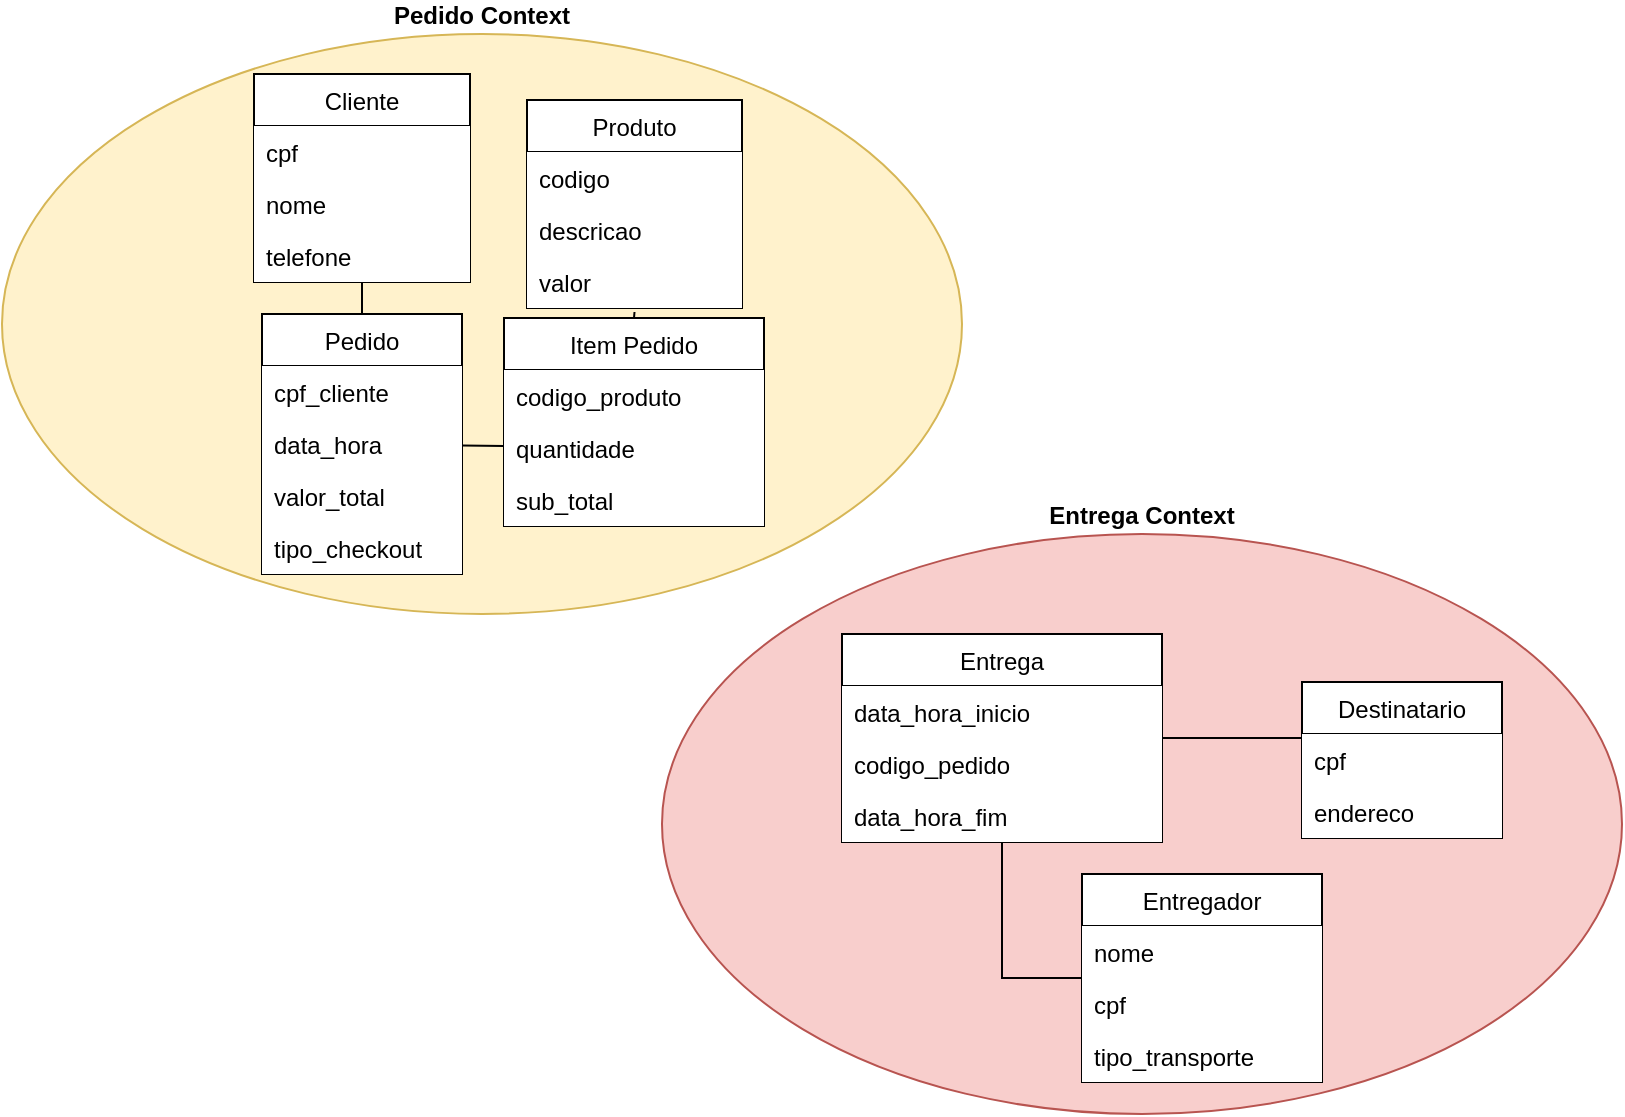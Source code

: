 <mxfile version="14.9.3" type="github">
  <diagram id="qcqPcz8LdrNDXaNSJcfC" name="Page-1">
    <mxGraphModel dx="1422" dy="774" grid="1" gridSize="10" guides="1" tooltips="1" connect="1" arrows="1" fold="1" page="1" pageScale="1" pageWidth="850" pageHeight="1100" math="0" shadow="0">
      <root>
        <mxCell id="0" />
        <mxCell id="1" parent="0" />
        <mxCell id="J9RusMExjl6bTPECqHxw-5" value="&lt;b&gt;Pedido Context&lt;/b&gt;" style="ellipse;whiteSpace=wrap;html=1;labelPosition=center;verticalLabelPosition=top;align=center;verticalAlign=bottom;fillColor=#fff2cc;strokeColor=#d6b656;" parent="1" vertex="1">
          <mxGeometry x="40" y="210" width="480" height="290" as="geometry" />
        </mxCell>
        <mxCell id="J9RusMExjl6bTPECqHxw-8" value="&lt;b&gt;Entrega Context&lt;/b&gt;" style="ellipse;whiteSpace=wrap;html=1;labelPosition=center;verticalLabelPosition=top;align=center;verticalAlign=bottom;fillColor=#f8cecc;strokeColor=#b85450;" parent="1" vertex="1">
          <mxGeometry x="370" y="460" width="480" height="290" as="geometry" />
        </mxCell>
        <mxCell id="J9RusMExjl6bTPECqHxw-12" value="Cliente" style="swimlane;fontStyle=0;childLayout=stackLayout;horizontal=1;startSize=26;horizontalStack=0;resizeParent=1;resizeParentMax=0;resizeLast=0;collapsible=1;marginBottom=0;" parent="1" vertex="1">
          <mxGeometry x="166" y="230" width="108" height="104" as="geometry" />
        </mxCell>
        <mxCell id="J9RusMExjl6bTPECqHxw-14" value="cpf" style="text;strokeColor=none;align=left;verticalAlign=top;spacingLeft=4;spacingRight=4;overflow=hidden;rotatable=0;points=[[0,0.5],[1,0.5]];portConstraint=eastwest;fillColor=#ffffff;" parent="J9RusMExjl6bTPECqHxw-12" vertex="1">
          <mxGeometry y="26" width="108" height="26" as="geometry" />
        </mxCell>
        <mxCell id="J9RusMExjl6bTPECqHxw-13" value="nome" style="text;strokeColor=none;align=left;verticalAlign=top;spacingLeft=4;spacingRight=4;overflow=hidden;rotatable=0;points=[[0,0.5],[1,0.5]];portConstraint=eastwest;fillColor=#ffffff;" parent="J9RusMExjl6bTPECqHxw-12" vertex="1">
          <mxGeometry y="52" width="108" height="26" as="geometry" />
        </mxCell>
        <mxCell id="J9RusMExjl6bTPECqHxw-15" value="telefone" style="text;strokeColor=none;align=left;verticalAlign=top;spacingLeft=4;spacingRight=4;overflow=hidden;rotatable=0;points=[[0,0.5],[1,0.5]];portConstraint=eastwest;fillColor=#ffffff;" parent="J9RusMExjl6bTPECqHxw-12" vertex="1">
          <mxGeometry y="78" width="108" height="26" as="geometry" />
        </mxCell>
        <mxCell id="J9RusMExjl6bTPECqHxw-16" value="Produto" style="swimlane;fontStyle=0;childLayout=stackLayout;horizontal=1;startSize=26;horizontalStack=0;resizeParent=1;resizeParentMax=0;resizeLast=0;collapsible=1;marginBottom=0;" parent="1" vertex="1">
          <mxGeometry x="302.5" y="243" width="107.5" height="104" as="geometry" />
        </mxCell>
        <mxCell id="258nbnSrNhAqKWaCQSHZ-8" value="codigo" style="text;strokeColor=none;align=left;verticalAlign=top;spacingLeft=4;spacingRight=4;overflow=hidden;rotatable=0;points=[[0,0.5],[1,0.5]];portConstraint=eastwest;fillColor=#ffffff;" vertex="1" parent="J9RusMExjl6bTPECqHxw-16">
          <mxGeometry y="26" width="107.5" height="26" as="geometry" />
        </mxCell>
        <mxCell id="J9RusMExjl6bTPECqHxw-17" value="descricao" style="text;strokeColor=none;align=left;verticalAlign=top;spacingLeft=4;spacingRight=4;overflow=hidden;rotatable=0;points=[[0,0.5],[1,0.5]];portConstraint=eastwest;fillColor=#ffffff;" parent="J9RusMExjl6bTPECqHxw-16" vertex="1">
          <mxGeometry y="52" width="107.5" height="26" as="geometry" />
        </mxCell>
        <mxCell id="J9RusMExjl6bTPECqHxw-18" value="valor" style="text;strokeColor=none;align=left;verticalAlign=top;spacingLeft=4;spacingRight=4;overflow=hidden;rotatable=0;points=[[0,0.5],[1,0.5]];portConstraint=eastwest;fillColor=#ffffff;" parent="J9RusMExjl6bTPECqHxw-16" vertex="1">
          <mxGeometry y="78" width="107.5" height="26" as="geometry" />
        </mxCell>
        <mxCell id="J9RusMExjl6bTPECqHxw-23" style="rounded=0;orthogonalLoop=1;jettySize=auto;html=1;endArrow=none;endFill=0;exitX=0.5;exitY=0;exitDx=0;exitDy=0;" parent="1" source="J9RusMExjl6bTPECqHxw-20" target="J9RusMExjl6bTPECqHxw-15" edge="1">
          <mxGeometry relative="1" as="geometry" />
        </mxCell>
        <mxCell id="J9RusMExjl6bTPECqHxw-40" value="" style="edgeStyle=none;rounded=0;orthogonalLoop=1;jettySize=auto;html=1;endArrow=none;endFill=0;" parent="1" source="J9RusMExjl6bTPECqHxw-20" target="J9RusMExjl6bTPECqHxw-37" edge="1">
          <mxGeometry relative="1" as="geometry" />
        </mxCell>
        <mxCell id="J9RusMExjl6bTPECqHxw-20" value="Pedido" style="swimlane;fontStyle=0;childLayout=stackLayout;horizontal=1;startSize=26;horizontalStack=0;resizeParent=1;resizeParentMax=0;resizeLast=0;collapsible=1;marginBottom=0;" parent="1" vertex="1">
          <mxGeometry x="170" y="350" width="100" height="130" as="geometry" />
        </mxCell>
        <mxCell id="J9RusMExjl6bTPECqHxw-21" value="cpf_cliente" style="text;strokeColor=none;align=left;verticalAlign=top;spacingLeft=4;spacingRight=4;overflow=hidden;rotatable=0;points=[[0,0.5],[1,0.5]];portConstraint=eastwest;fillColor=#ffffff;" parent="J9RusMExjl6bTPECqHxw-20" vertex="1">
          <mxGeometry y="26" width="100" height="26" as="geometry" />
        </mxCell>
        <mxCell id="J9RusMExjl6bTPECqHxw-42" value="data_hora" style="text;strokeColor=none;align=left;verticalAlign=top;spacingLeft=4;spacingRight=4;overflow=hidden;rotatable=0;points=[[0,0.5],[1,0.5]];portConstraint=eastwest;fillColor=#ffffff;" parent="J9RusMExjl6bTPECqHxw-20" vertex="1">
          <mxGeometry y="52" width="100" height="26" as="geometry" />
        </mxCell>
        <mxCell id="J9RusMExjl6bTPECqHxw-22" value="valor_total" style="text;strokeColor=none;align=left;verticalAlign=top;spacingLeft=4;spacingRight=4;overflow=hidden;rotatable=0;points=[[0,0.5],[1,0.5]];portConstraint=eastwest;fillColor=#ffffff;" parent="J9RusMExjl6bTPECqHxw-20" vertex="1">
          <mxGeometry y="78" width="100" height="26" as="geometry" />
        </mxCell>
        <mxCell id="J9RusMExjl6bTPECqHxw-46" value="tipo_checkout" style="text;strokeColor=none;align=left;verticalAlign=top;spacingLeft=4;spacingRight=4;overflow=hidden;rotatable=0;points=[[0,0.5],[1,0.5]];portConstraint=eastwest;fillColor=#ffffff;" parent="J9RusMExjl6bTPECqHxw-20" vertex="1">
          <mxGeometry y="104" width="100" height="26" as="geometry" />
        </mxCell>
        <mxCell id="B9dJzq6lr1qufDHbFIm0-5" style="edgeStyle=none;rounded=0;orthogonalLoop=1;jettySize=auto;html=1;exitX=1;exitY=0.5;exitDx=0;exitDy=0;endArrow=none;endFill=0;entryX=0;entryY=0.077;entryDx=0;entryDy=0;entryPerimeter=0;" parent="1" source="J9RusMExjl6bTPECqHxw-28" target="J9RusMExjl6bTPECqHxw-34" edge="1">
          <mxGeometry relative="1" as="geometry">
            <mxPoint x="687" y="600" as="targetPoint" />
            <mxPoint x="642.5" y="574" as="sourcePoint" />
          </mxGeometry>
        </mxCell>
        <mxCell id="258nbnSrNhAqKWaCQSHZ-6" style="edgeStyle=orthogonalEdgeStyle;rounded=0;orthogonalLoop=1;jettySize=auto;html=1;entryX=0;entryY=0.5;entryDx=0;entryDy=0;endArrow=none;endFill=0;" edge="1" parent="1" source="J9RusMExjl6bTPECqHxw-28" target="258nbnSrNhAqKWaCQSHZ-2">
          <mxGeometry relative="1" as="geometry" />
        </mxCell>
        <mxCell id="J9RusMExjl6bTPECqHxw-28" value="Entrega" style="swimlane;fontStyle=0;childLayout=stackLayout;horizontal=1;startSize=26;horizontalStack=0;resizeParent=1;resizeParentMax=0;resizeLast=0;collapsible=1;marginBottom=0;" parent="1" vertex="1">
          <mxGeometry x="460" y="510" width="160" height="104" as="geometry" />
        </mxCell>
        <mxCell id="J9RusMExjl6bTPECqHxw-30" value="data_hora_inicio" style="text;strokeColor=none;align=left;verticalAlign=top;spacingLeft=4;spacingRight=4;overflow=hidden;rotatable=0;points=[[0,0.5],[1,0.5]];portConstraint=eastwest;fillColor=#ffffff;" parent="J9RusMExjl6bTPECqHxw-28" vertex="1">
          <mxGeometry y="26" width="160" height="26" as="geometry" />
        </mxCell>
        <mxCell id="B9dJzq6lr1qufDHbFIm0-1" value="codigo_pedido" style="text;strokeColor=none;align=left;verticalAlign=top;spacingLeft=4;spacingRight=4;overflow=hidden;rotatable=0;points=[[0,0.5],[1,0.5]];portConstraint=eastwest;fillColor=#ffffff;" parent="J9RusMExjl6bTPECqHxw-28" vertex="1">
          <mxGeometry y="52" width="160" height="26" as="geometry" />
        </mxCell>
        <mxCell id="258nbnSrNhAqKWaCQSHZ-1" value="data_hora_fim" style="text;strokeColor=none;align=left;verticalAlign=top;spacingLeft=4;spacingRight=4;overflow=hidden;rotatable=0;points=[[0,0.5],[1,0.5]];portConstraint=eastwest;fillColor=#ffffff;" vertex="1" parent="J9RusMExjl6bTPECqHxw-28">
          <mxGeometry y="78" width="160" height="26" as="geometry" />
        </mxCell>
        <mxCell id="J9RusMExjl6bTPECqHxw-31" value="Destinatario" style="swimlane;fontStyle=0;childLayout=stackLayout;horizontal=1;startSize=26;horizontalStack=0;resizeParent=1;resizeParentMax=0;resizeLast=0;collapsible=1;marginBottom=0;" parent="1" vertex="1">
          <mxGeometry x="690" y="534" width="100" height="78" as="geometry" />
        </mxCell>
        <mxCell id="J9RusMExjl6bTPECqHxw-34" value="cpf" style="text;strokeColor=none;align=left;verticalAlign=top;spacingLeft=4;spacingRight=4;overflow=hidden;rotatable=0;points=[[0,0.5],[1,0.5]];portConstraint=eastwest;fillColor=#ffffff;" parent="J9RusMExjl6bTPECqHxw-31" vertex="1">
          <mxGeometry y="26" width="100" height="26" as="geometry" />
        </mxCell>
        <mxCell id="B9dJzq6lr1qufDHbFIm0-3" value="endereco" style="text;strokeColor=none;align=left;verticalAlign=top;spacingLeft=4;spacingRight=4;overflow=hidden;rotatable=0;points=[[0,0.5],[1,0.5]];portConstraint=eastwest;fillColor=#ffffff;" parent="J9RusMExjl6bTPECqHxw-31" vertex="1">
          <mxGeometry y="52" width="100" height="26" as="geometry" />
        </mxCell>
        <mxCell id="J9RusMExjl6bTPECqHxw-39" style="rounded=0;orthogonalLoop=1;jettySize=auto;html=1;exitX=0.5;exitY=0;exitDx=0;exitDy=0;entryX=0.5;entryY=1.077;entryDx=0;entryDy=0;entryPerimeter=0;endArrow=none;endFill=0;" parent="1" source="J9RusMExjl6bTPECqHxw-36" target="J9RusMExjl6bTPECqHxw-18" edge="1">
          <mxGeometry relative="1" as="geometry" />
        </mxCell>
        <mxCell id="J9RusMExjl6bTPECqHxw-36" value="Item Pedido" style="swimlane;fontStyle=0;childLayout=stackLayout;horizontal=1;startSize=26;horizontalStack=0;resizeParent=1;resizeParentMax=0;resizeLast=0;collapsible=1;marginBottom=0;" parent="1" vertex="1">
          <mxGeometry x="291" y="352" width="130" height="104" as="geometry" />
        </mxCell>
        <mxCell id="258nbnSrNhAqKWaCQSHZ-7" value="codigo_produto" style="text;strokeColor=none;align=left;verticalAlign=top;spacingLeft=4;spacingRight=4;overflow=hidden;rotatable=0;points=[[0,0.5],[1,0.5]];portConstraint=eastwest;fillColor=#ffffff;" vertex="1" parent="J9RusMExjl6bTPECqHxw-36">
          <mxGeometry y="26" width="130" height="26" as="geometry" />
        </mxCell>
        <mxCell id="J9RusMExjl6bTPECqHxw-37" value="quantidade" style="text;strokeColor=none;align=left;verticalAlign=top;spacingLeft=4;spacingRight=4;overflow=hidden;rotatable=0;points=[[0,0.5],[1,0.5]];portConstraint=eastwest;fillColor=#ffffff;" parent="J9RusMExjl6bTPECqHxw-36" vertex="1">
          <mxGeometry y="52" width="130" height="26" as="geometry" />
        </mxCell>
        <mxCell id="J9RusMExjl6bTPECqHxw-41" value="sub_total" style="text;strokeColor=none;align=left;verticalAlign=top;spacingLeft=4;spacingRight=4;overflow=hidden;rotatable=0;points=[[0,0.5],[1,0.5]];portConstraint=eastwest;fillColor=#ffffff;" parent="J9RusMExjl6bTPECqHxw-36" vertex="1">
          <mxGeometry y="78" width="130" height="26" as="geometry" />
        </mxCell>
        <mxCell id="258nbnSrNhAqKWaCQSHZ-2" value="Entregador" style="swimlane;fontStyle=0;childLayout=stackLayout;horizontal=1;startSize=26;horizontalStack=0;resizeParent=1;resizeParentMax=0;resizeLast=0;collapsible=1;marginBottom=0;" vertex="1" parent="1">
          <mxGeometry x="580" y="630" width="120" height="104" as="geometry" />
        </mxCell>
        <mxCell id="258nbnSrNhAqKWaCQSHZ-3" value="nome" style="text;strokeColor=none;align=left;verticalAlign=top;spacingLeft=4;spacingRight=4;overflow=hidden;rotatable=0;points=[[0,0.5],[1,0.5]];portConstraint=eastwest;fillColor=#ffffff;" vertex="1" parent="258nbnSrNhAqKWaCQSHZ-2">
          <mxGeometry y="26" width="120" height="26" as="geometry" />
        </mxCell>
        <mxCell id="258nbnSrNhAqKWaCQSHZ-5" value="cpf" style="text;strokeColor=none;align=left;verticalAlign=top;spacingLeft=4;spacingRight=4;overflow=hidden;rotatable=0;points=[[0,0.5],[1,0.5]];portConstraint=eastwest;fillColor=#ffffff;" vertex="1" parent="258nbnSrNhAqKWaCQSHZ-2">
          <mxGeometry y="52" width="120" height="26" as="geometry" />
        </mxCell>
        <mxCell id="258nbnSrNhAqKWaCQSHZ-4" value="tipo_transporte" style="text;strokeColor=none;align=left;verticalAlign=top;spacingLeft=4;spacingRight=4;overflow=hidden;rotatable=0;points=[[0,0.5],[1,0.5]];portConstraint=eastwest;fillColor=#ffffff;" vertex="1" parent="258nbnSrNhAqKWaCQSHZ-2">
          <mxGeometry y="78" width="120" height="26" as="geometry" />
        </mxCell>
      </root>
    </mxGraphModel>
  </diagram>
</mxfile>
